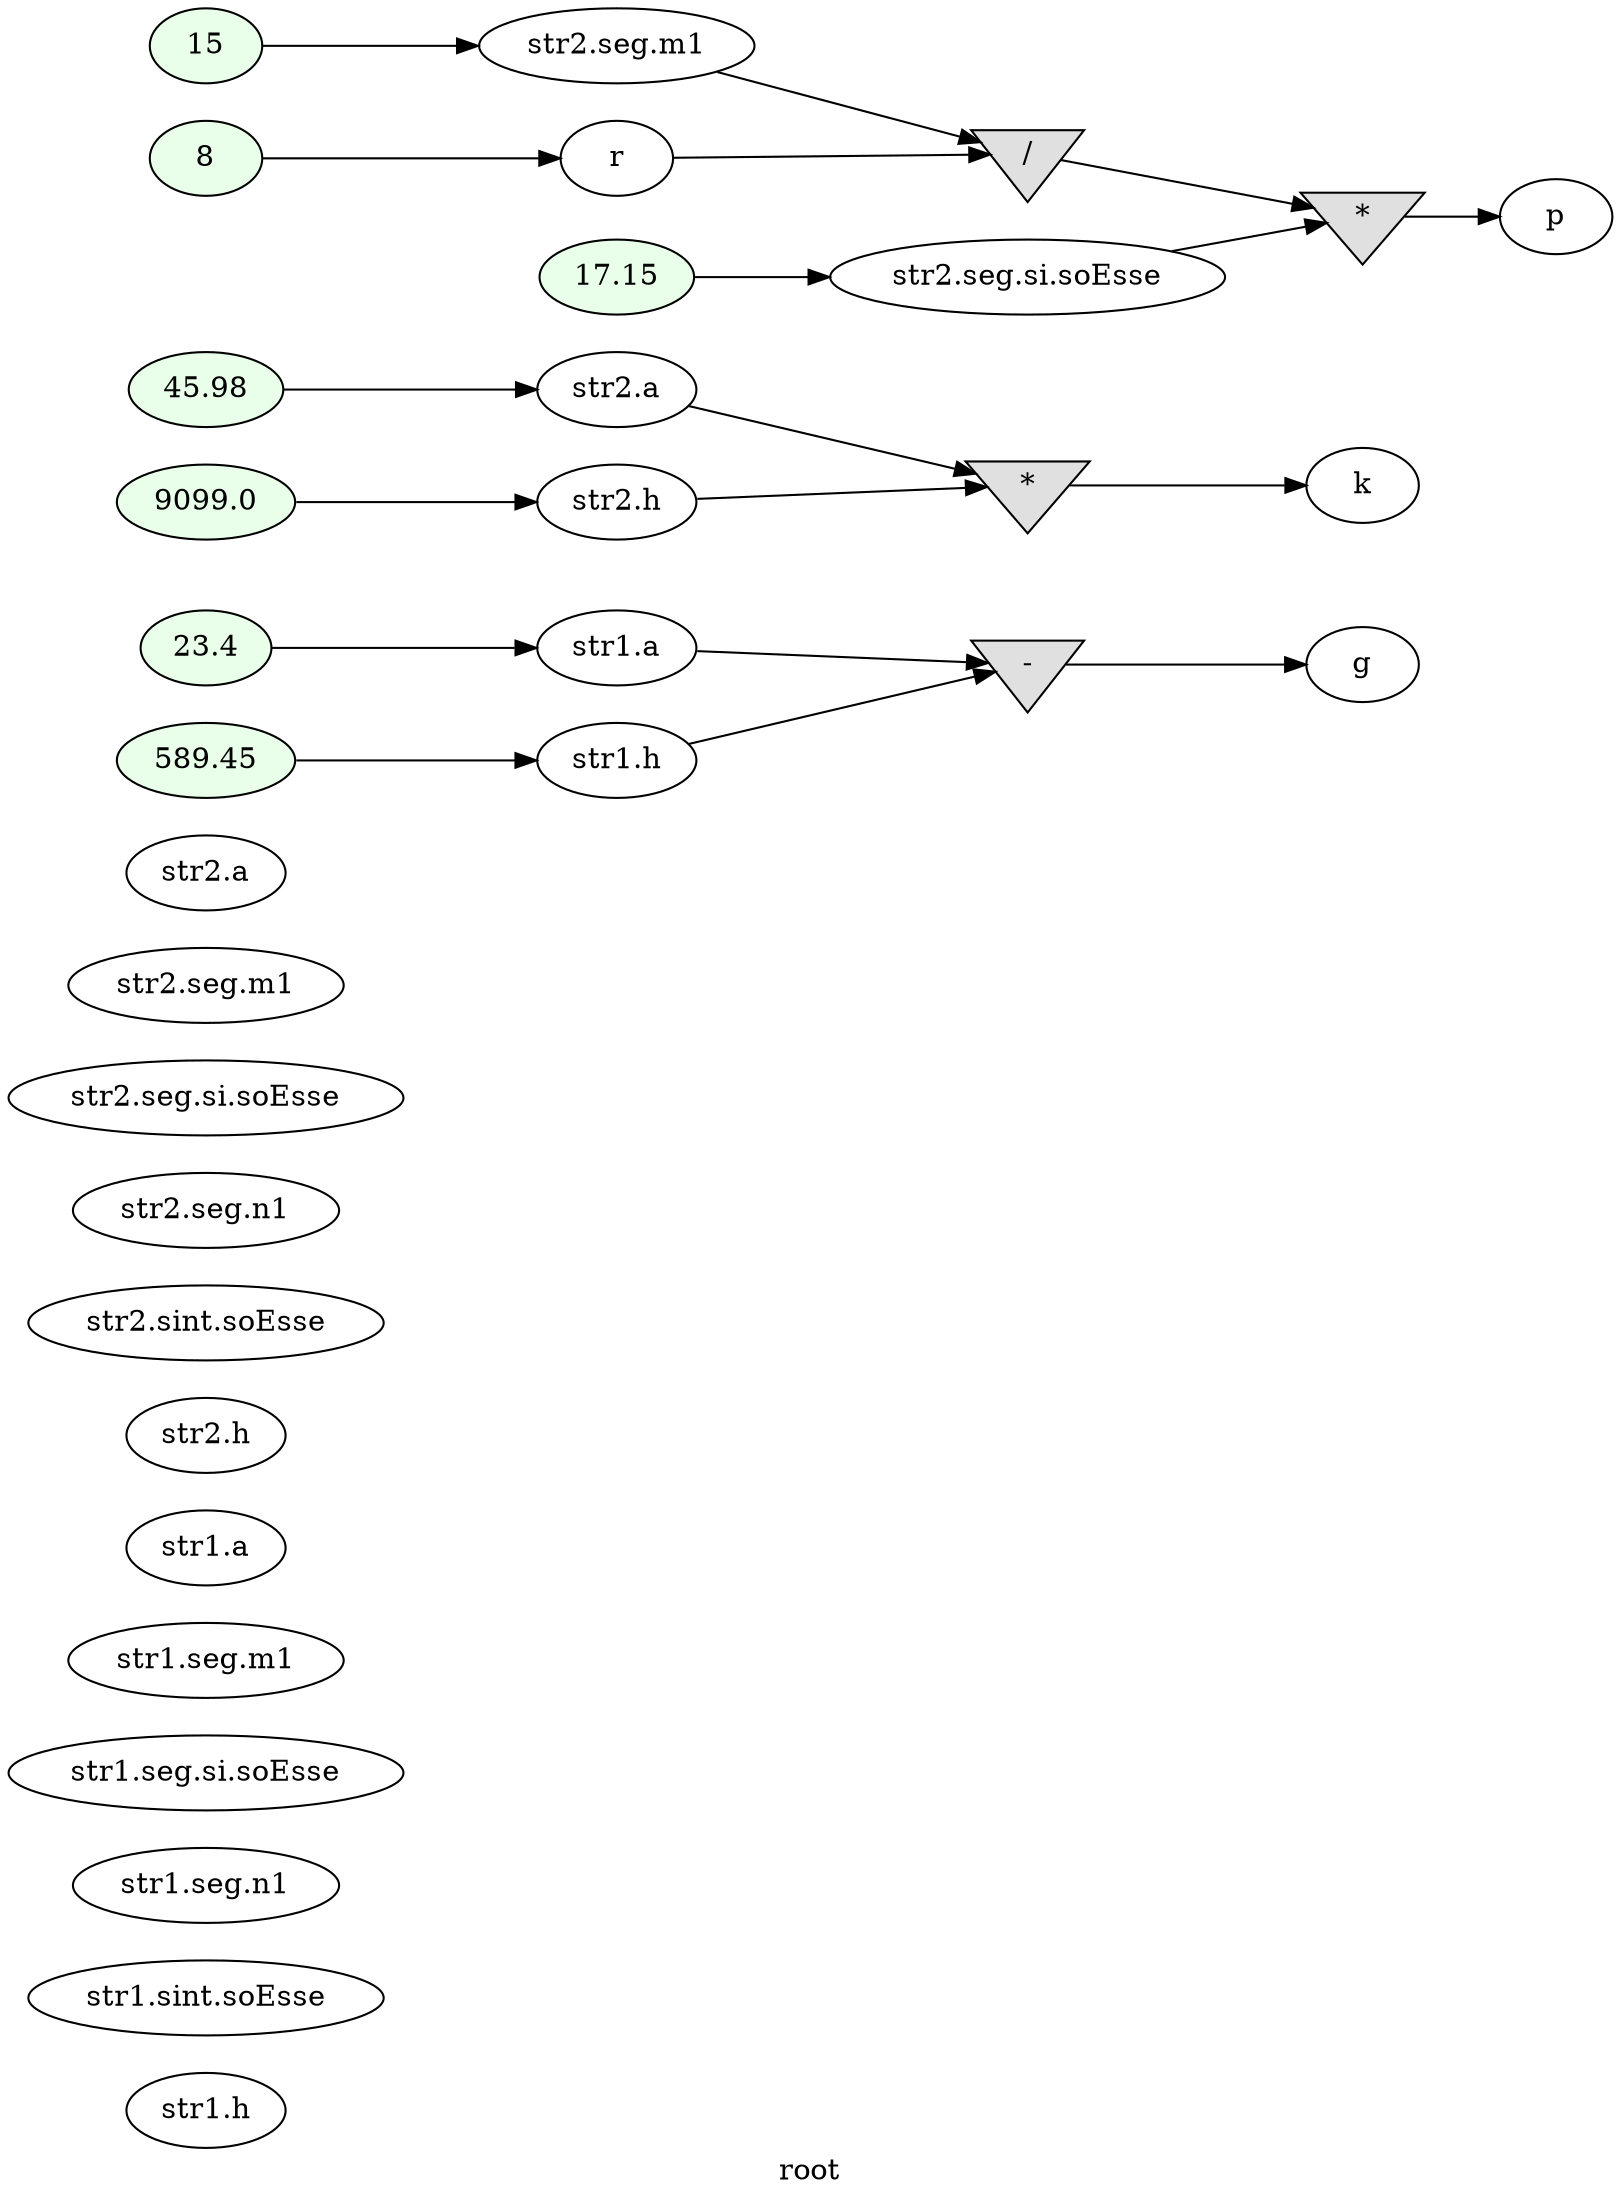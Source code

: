 digraph G
{
rankdir=LR;
label = "root";
	node_000001 [ label = "str1.h", startingline=23 ]
	node_000002 [ label = "str1.sint.soEsse", startingline=23 ]
	node_000003 [ label = "str1.seg.n1", startingline=23 ]
	node_000004 [ label = "str1.seg.si.soEsse", startingline=23 ]
	node_000005 [ label = "str1.seg.m1", startingline=23 ]
	node_000006 [ label = "str1.a", startingline=23 ]
	node_000007 [ label = "str2.h", startingline=23 ]
	node_000008 [ label = "str2.sint.soEsse", startingline=23 ]
	node_000009 [ label = "str2.seg.n1", startingline=23 ]
	node_000010 [ label = "str2.seg.si.soEsse", startingline=23 ]
	node_000011 [ label = "str2.seg.m1", startingline=23 ]
	node_000012 [ label = "str2.a", startingline=23 ]
	node_000013 [ label = "23.4", style=filled, fillcolor="#E9FFE9", startingline=25 ]
	node_000014 [ label = "str1.a", startingline=25 ]
	node_000015 [ label = "589.45", style=filled, fillcolor="#E9FFE9", startingline=26 ]
	node_000016 [ label = "str1.h", startingline=26 ]
	node_000017 [ label = "45.98", style=filled, fillcolor="#E9FFE9", startingline=28 ]
	node_000018 [ label = "str2.a", startingline=28 ]
	node_000019 [ label = "9099.0", style=filled, fillcolor="#E9FFE9", startingline=29 ]
	node_000020 [ label = "str2.h", startingline=29 ]
	node_000021 [ label = "15", style=filled, fillcolor="#E9FFE9", startingline=31 ]
	node_000022 [ label = "str2.seg.m1", startingline=31 ]
	node_000023 [ label = "17.15", style=filled, fillcolor="#E9FFE9", startingline=32 ]
	node_000024 [ label = "str2.seg.si.soEsse", startingline=32 ]
	node_000025 [ label = "8", style=filled, fillcolor="#E9FFE9", startingline=34 ]
	node_000026 [ label = "r", startingline=34 ]
	node_000027 [ label = "/", shape=invtriangle, style=filled, fillcolor="#E0E0E0", startingline=35 ]
	node_000028 [ label = "*", shape=invtriangle, style=filled, fillcolor="#E0E0E0", startingline=35 ]
	node_000029 [ label = "p", startingline=35 ]
	node_000030 [ label = "-", shape=invtriangle, style=filled, fillcolor="#E0E0E0", startingline=37 ]
	node_000031 [ label = "g", startingline=37 ]
	node_000032 [ label = "*", shape=invtriangle, style=filled, fillcolor="#E0E0E0", startingline=38 ]
	node_000033 [ label = "k", startingline=38 ]
	node_000013 -> node_000014
	node_000014 -> node_000030
	node_000015 -> node_000016
	node_000016 -> node_000030
	node_000017 -> node_000018
	node_000018 -> node_000032
	node_000019 -> node_000020
	node_000020 -> node_000032
	node_000021 -> node_000022
	node_000022 -> node_000027
	node_000023 -> node_000024
	node_000024 -> node_000028
	node_000025 -> node_000026
	node_000026 -> node_000027
	node_000027 -> node_000028
	node_000028 -> node_000029
	node_000030 -> node_000031
	node_000032 -> node_000033
}
